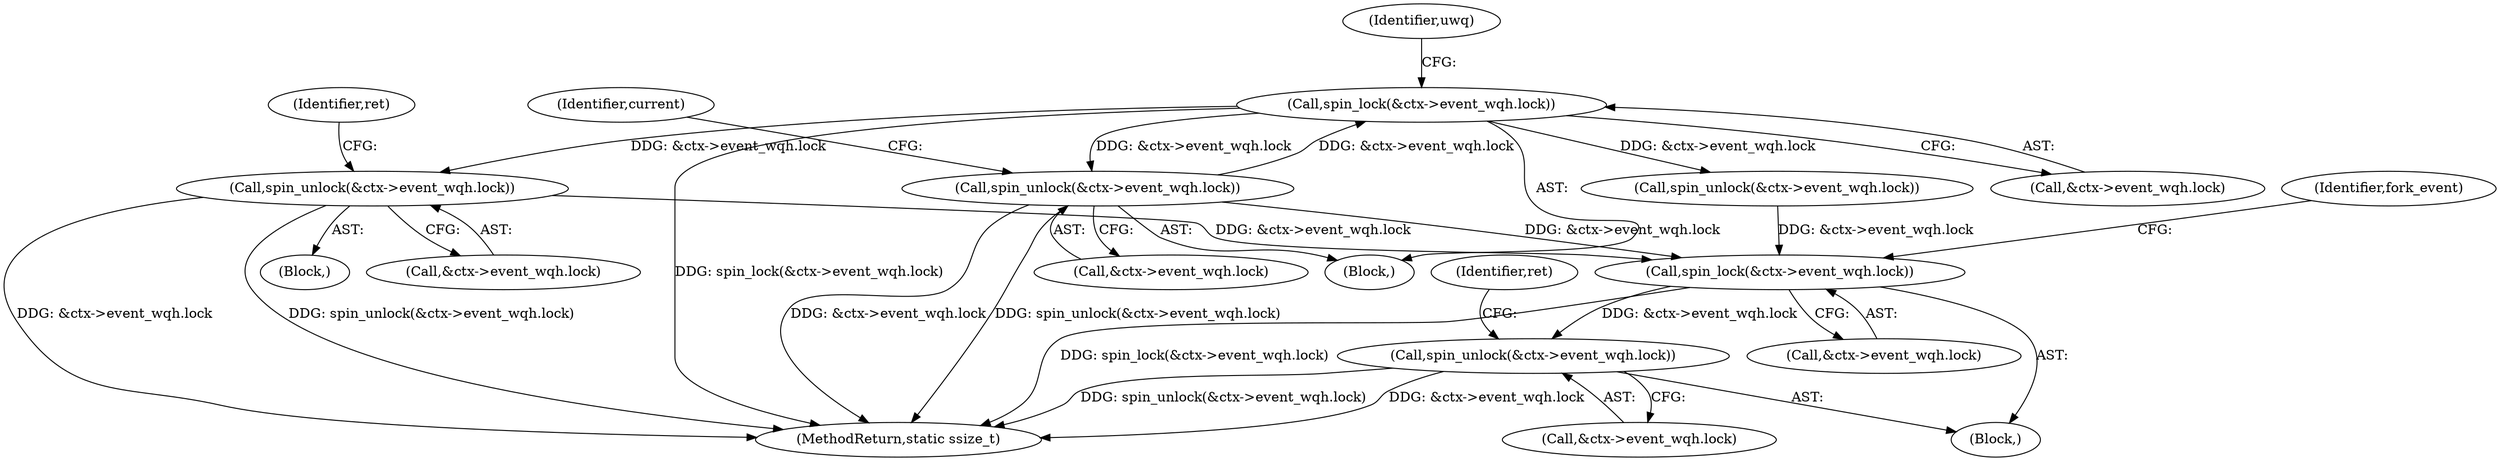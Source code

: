 digraph "0_linux_384632e67e0829deb8015ee6ad916b180049d252@pointer" {
"1000256" [label="(Call,spin_unlock(&ctx->event_wqh.lock))"];
"1000203" [label="(Call,spin_lock(&ctx->event_wqh.lock))"];
"1000281" [label="(Call,spin_unlock(&ctx->event_wqh.lock))"];
"1000356" [label="(Call,spin_lock(&ctx->event_wqh.lock))"];
"1000399" [label="(Call,spin_unlock(&ctx->event_wqh.lock))"];
"1000399" [label="(Call,spin_unlock(&ctx->event_wqh.lock))"];
"1000211" [label="(Identifier,uwq)"];
"1000408" [label="(MethodReturn,static ssize_t)"];
"1000204" [label="(Call,&ctx->event_wqh.lock)"];
"1000231" [label="(Block,)"];
"1000357" [label="(Call,&ctx->event_wqh.lock)"];
"1000270" [label="(Call,spin_unlock(&ctx->event_wqh.lock))"];
"1000355" [label="(Block,)"];
"1000400" [label="(Call,&ctx->event_wqh.lock)"];
"1000356" [label="(Call,spin_lock(&ctx->event_wqh.lock))"];
"1000136" [label="(Block,)"];
"1000281" [label="(Call,spin_unlock(&ctx->event_wqh.lock))"];
"1000290" [label="(Identifier,current)"];
"1000257" [label="(Call,&ctx->event_wqh.lock)"];
"1000282" [label="(Call,&ctx->event_wqh.lock)"];
"1000407" [label="(Identifier,ret)"];
"1000367" [label="(Identifier,fork_event)"];
"1000203" [label="(Call,spin_lock(&ctx->event_wqh.lock))"];
"1000256" [label="(Call,spin_unlock(&ctx->event_wqh.lock))"];
"1000264" [label="(Identifier,ret)"];
"1000256" -> "1000231"  [label="AST: "];
"1000256" -> "1000257"  [label="CFG: "];
"1000257" -> "1000256"  [label="AST: "];
"1000264" -> "1000256"  [label="CFG: "];
"1000256" -> "1000408"  [label="DDG: &ctx->event_wqh.lock"];
"1000256" -> "1000408"  [label="DDG: spin_unlock(&ctx->event_wqh.lock)"];
"1000203" -> "1000256"  [label="DDG: &ctx->event_wqh.lock"];
"1000256" -> "1000356"  [label="DDG: &ctx->event_wqh.lock"];
"1000203" -> "1000136"  [label="AST: "];
"1000203" -> "1000204"  [label="CFG: "];
"1000204" -> "1000203"  [label="AST: "];
"1000211" -> "1000203"  [label="CFG: "];
"1000203" -> "1000408"  [label="DDG: spin_lock(&ctx->event_wqh.lock)"];
"1000281" -> "1000203"  [label="DDG: &ctx->event_wqh.lock"];
"1000203" -> "1000270"  [label="DDG: &ctx->event_wqh.lock"];
"1000203" -> "1000281"  [label="DDG: &ctx->event_wqh.lock"];
"1000281" -> "1000136"  [label="AST: "];
"1000281" -> "1000282"  [label="CFG: "];
"1000282" -> "1000281"  [label="AST: "];
"1000290" -> "1000281"  [label="CFG: "];
"1000281" -> "1000408"  [label="DDG: &ctx->event_wqh.lock"];
"1000281" -> "1000408"  [label="DDG: spin_unlock(&ctx->event_wqh.lock)"];
"1000281" -> "1000356"  [label="DDG: &ctx->event_wqh.lock"];
"1000356" -> "1000355"  [label="AST: "];
"1000356" -> "1000357"  [label="CFG: "];
"1000357" -> "1000356"  [label="AST: "];
"1000367" -> "1000356"  [label="CFG: "];
"1000356" -> "1000408"  [label="DDG: spin_lock(&ctx->event_wqh.lock)"];
"1000270" -> "1000356"  [label="DDG: &ctx->event_wqh.lock"];
"1000356" -> "1000399"  [label="DDG: &ctx->event_wqh.lock"];
"1000399" -> "1000355"  [label="AST: "];
"1000399" -> "1000400"  [label="CFG: "];
"1000400" -> "1000399"  [label="AST: "];
"1000407" -> "1000399"  [label="CFG: "];
"1000399" -> "1000408"  [label="DDG: &ctx->event_wqh.lock"];
"1000399" -> "1000408"  [label="DDG: spin_unlock(&ctx->event_wqh.lock)"];
}
